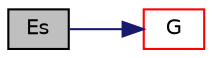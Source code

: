 digraph "Es"
{
  bgcolor="transparent";
  edge [fontname="Helvetica",fontsize="10",labelfontname="Helvetica",labelfontsize="10"];
  node [fontname="Helvetica",fontsize="10",shape=record];
  rankdir="LR";
  Node101 [label="Es",height=0.2,width=0.4,color="black", fillcolor="grey75", style="filled", fontcolor="black"];
  Node101 -> Node102 [color="midnightblue",fontsize="10",style="solid",fontname="Helvetica"];
  Node102 [label="G",height=0.2,width=0.4,color="red",URL="$a31501.html#a248fa1d618028c9404bba12e4d7dd231",tooltip="Gibbs free energy [J/kg]. "];
}
